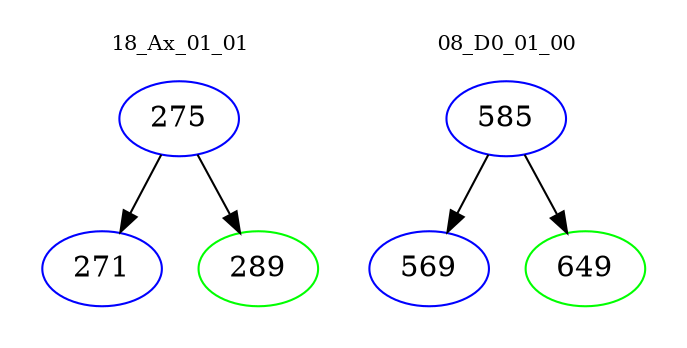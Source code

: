 digraph{
subgraph cluster_0 {
color = white
label = "18_Ax_01_01";
fontsize=10;
T0_275 [label="275", color="blue"]
T0_275 -> T0_271 [color="black"]
T0_271 [label="271", color="blue"]
T0_275 -> T0_289 [color="black"]
T0_289 [label="289", color="green"]
}
subgraph cluster_1 {
color = white
label = "08_D0_01_00";
fontsize=10;
T1_585 [label="585", color="blue"]
T1_585 -> T1_569 [color="black"]
T1_569 [label="569", color="blue"]
T1_585 -> T1_649 [color="black"]
T1_649 [label="649", color="green"]
}
}
